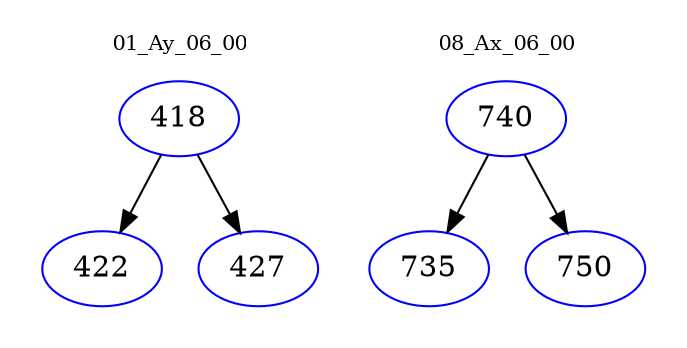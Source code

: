 digraph{
subgraph cluster_0 {
color = white
label = "01_Ay_06_00";
fontsize=10;
T0_418 [label="418", color="blue"]
T0_418 -> T0_422 [color="black"]
T0_422 [label="422", color="blue"]
T0_418 -> T0_427 [color="black"]
T0_427 [label="427", color="blue"]
}
subgraph cluster_1 {
color = white
label = "08_Ax_06_00";
fontsize=10;
T1_740 [label="740", color="blue"]
T1_740 -> T1_735 [color="black"]
T1_735 [label="735", color="blue"]
T1_740 -> T1_750 [color="black"]
T1_750 [label="750", color="blue"]
}
}
